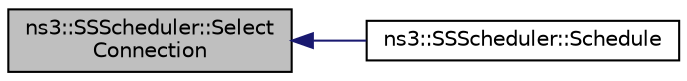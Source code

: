 digraph "ns3::SSScheduler::SelectConnection"
{
  edge [fontname="Helvetica",fontsize="10",labelfontname="Helvetica",labelfontsize="10"];
  node [fontname="Helvetica",fontsize="10",shape=record];
  rankdir="LR";
  Node1 [label="ns3::SSScheduler::Select\lConnection",height=0.2,width=0.4,color="black", fillcolor="grey75", style="filled", fontcolor="black"];
  Node1 -> Node2 [dir="back",color="midnightblue",fontsize="10",style="solid"];
  Node2 [label="ns3::SSScheduler::Schedule",height=0.2,width=0.4,color="black", fillcolor="white", style="filled",URL="$d8/d78/classns3_1_1SSScheduler.html#a6292d6284681cb8299eb5b377cfbf058"];
}
